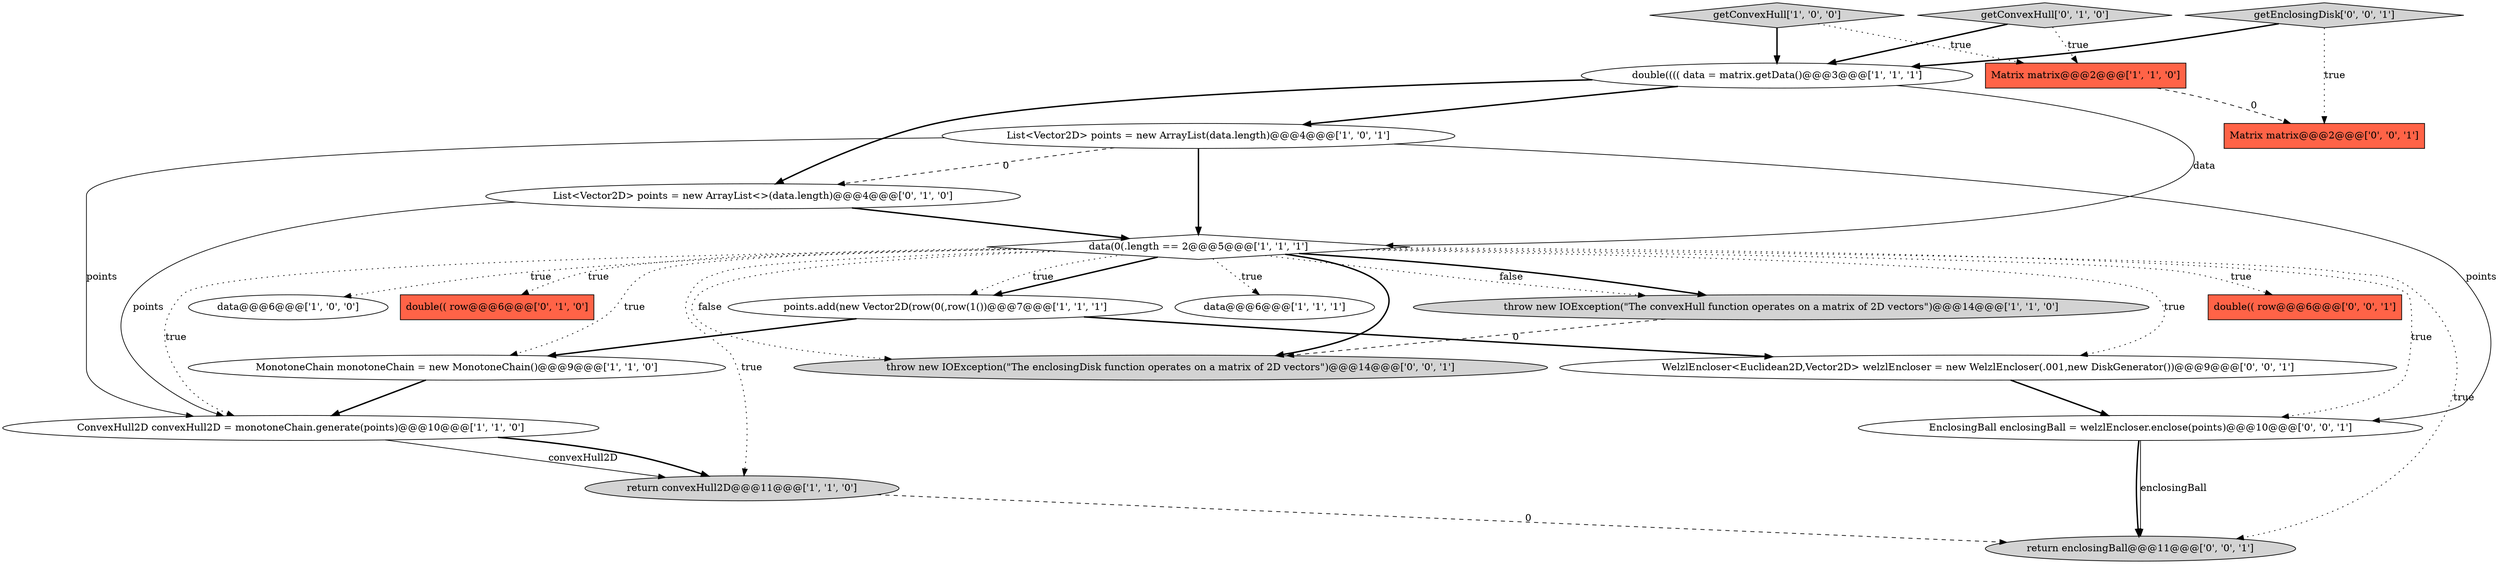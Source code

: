 digraph {
12 [style = filled, label = "getConvexHull['0', '1', '0']", fillcolor = lightgray, shape = diamond image = "AAA0AAABBB2BBB"];
2 [style = filled, label = "double(((( data = matrix.getData()@@@3@@@['1', '1', '1']", fillcolor = white, shape = ellipse image = "AAA0AAABBB1BBB"];
11 [style = filled, label = "throw new IOException(\"The convexHull function operates on a matrix of 2D vectors\")@@@14@@@['1', '1', '0']", fillcolor = lightgray, shape = ellipse image = "AAA0AAABBB1BBB"];
16 [style = filled, label = "double(( row@@@6@@@['0', '0', '1']", fillcolor = tomato, shape = box image = "AAA0AAABBB3BBB"];
0 [style = filled, label = "data@@@6@@@['1', '0', '0']", fillcolor = white, shape = ellipse image = "AAA0AAABBB1BBB"];
7 [style = filled, label = "data(0(.length == 2@@@5@@@['1', '1', '1']", fillcolor = white, shape = diamond image = "AAA0AAABBB1BBB"];
14 [style = filled, label = "double(( row@@@6@@@['0', '1', '0']", fillcolor = tomato, shape = box image = "AAA0AAABBB2BBB"];
5 [style = filled, label = "return convexHull2D@@@11@@@['1', '1', '0']", fillcolor = lightgray, shape = ellipse image = "AAA0AAABBB1BBB"];
19 [style = filled, label = "WelzlEncloser<Euclidean2D,Vector2D> welzlEncloser = new WelzlEncloser(.001,new DiskGenerator())@@@9@@@['0', '0', '1']", fillcolor = white, shape = ellipse image = "AAA0AAABBB3BBB"];
13 [style = filled, label = "List<Vector2D> points = new ArrayList<>(data.length)@@@4@@@['0', '1', '0']", fillcolor = white, shape = ellipse image = "AAA1AAABBB2BBB"];
20 [style = filled, label = "Matrix matrix@@@2@@@['0', '0', '1']", fillcolor = tomato, shape = box image = "AAA0AAABBB3BBB"];
21 [style = filled, label = "throw new IOException(\"The enclosingDisk function operates on a matrix of 2D vectors\")@@@14@@@['0', '0', '1']", fillcolor = lightgray, shape = ellipse image = "AAA0AAABBB3BBB"];
4 [style = filled, label = "Matrix matrix@@@2@@@['1', '1', '0']", fillcolor = tomato, shape = box image = "AAA0AAABBB1BBB"];
18 [style = filled, label = "EnclosingBall enclosingBall = welzlEncloser.enclose(points)@@@10@@@['0', '0', '1']", fillcolor = white, shape = ellipse image = "AAA0AAABBB3BBB"];
3 [style = filled, label = "List<Vector2D> points = new ArrayList(data.length)@@@4@@@['1', '0', '1']", fillcolor = white, shape = ellipse image = "AAA0AAABBB1BBB"];
15 [style = filled, label = "return enclosingBall@@@11@@@['0', '0', '1']", fillcolor = lightgray, shape = ellipse image = "AAA0AAABBB3BBB"];
9 [style = filled, label = "points.add(new Vector2D(row(0(,row(1())@@@7@@@['1', '1', '1']", fillcolor = white, shape = ellipse image = "AAA0AAABBB1BBB"];
8 [style = filled, label = "getConvexHull['1', '0', '0']", fillcolor = lightgray, shape = diamond image = "AAA0AAABBB1BBB"];
1 [style = filled, label = "ConvexHull2D convexHull2D = monotoneChain.generate(points)@@@10@@@['1', '1', '0']", fillcolor = white, shape = ellipse image = "AAA0AAABBB1BBB"];
6 [style = filled, label = "MonotoneChain monotoneChain = new MonotoneChain()@@@9@@@['1', '1', '0']", fillcolor = white, shape = ellipse image = "AAA0AAABBB1BBB"];
17 [style = filled, label = "getEnclosingDisk['0', '0', '1']", fillcolor = lightgray, shape = diamond image = "AAA0AAABBB3BBB"];
10 [style = filled, label = "data@@@6@@@['1', '1', '1']", fillcolor = white, shape = ellipse image = "AAA0AAABBB1BBB"];
9->19 [style = bold, label=""];
7->19 [style = dotted, label="true"];
7->18 [style = dotted, label="true"];
13->7 [style = bold, label=""];
7->21 [style = dotted, label="false"];
2->13 [style = bold, label=""];
7->9 [style = bold, label=""];
12->2 [style = bold, label=""];
7->10 [style = dotted, label="true"];
3->1 [style = solid, label="points"];
3->18 [style = solid, label="points"];
7->1 [style = dotted, label="true"];
1->5 [style = solid, label="convexHull2D"];
7->11 [style = bold, label=""];
11->21 [style = dashed, label="0"];
3->7 [style = bold, label=""];
7->21 [style = bold, label=""];
7->9 [style = dotted, label="true"];
3->13 [style = dashed, label="0"];
7->6 [style = dotted, label="true"];
2->3 [style = bold, label=""];
9->6 [style = bold, label=""];
7->5 [style = dotted, label="true"];
8->2 [style = bold, label=""];
12->4 [style = dotted, label="true"];
2->7 [style = solid, label="data"];
17->20 [style = dotted, label="true"];
7->14 [style = dotted, label="true"];
7->15 [style = dotted, label="true"];
18->15 [style = solid, label="enclosingBall"];
13->1 [style = solid, label="points"];
7->0 [style = dotted, label="true"];
4->20 [style = dashed, label="0"];
19->18 [style = bold, label=""];
6->1 [style = bold, label=""];
7->11 [style = dotted, label="false"];
8->4 [style = dotted, label="true"];
7->16 [style = dotted, label="true"];
5->15 [style = dashed, label="0"];
17->2 [style = bold, label=""];
1->5 [style = bold, label=""];
18->15 [style = bold, label=""];
}

